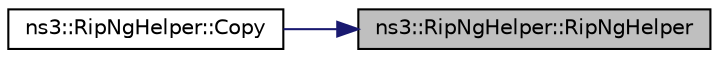 digraph "ns3::RipNgHelper::RipNgHelper"
{
 // LATEX_PDF_SIZE
  edge [fontname="Helvetica",fontsize="10",labelfontname="Helvetica",labelfontsize="10"];
  node [fontname="Helvetica",fontsize="10",shape=record];
  rankdir="RL";
  Node1 [label="ns3::RipNgHelper::RipNgHelper",height=0.2,width=0.4,color="black", fillcolor="grey75", style="filled", fontcolor="black",tooltip=" "];
  Node1 -> Node2 [dir="back",color="midnightblue",fontsize="10",style="solid",fontname="Helvetica"];
  Node2 [label="ns3::RipNgHelper::Copy",height=0.2,width=0.4,color="black", fillcolor="white", style="filled",URL="$classns3_1_1_rip_ng_helper.html#a1c7cd0c5a6061c5020200a95aed5fedd",tooltip=" "];
}
